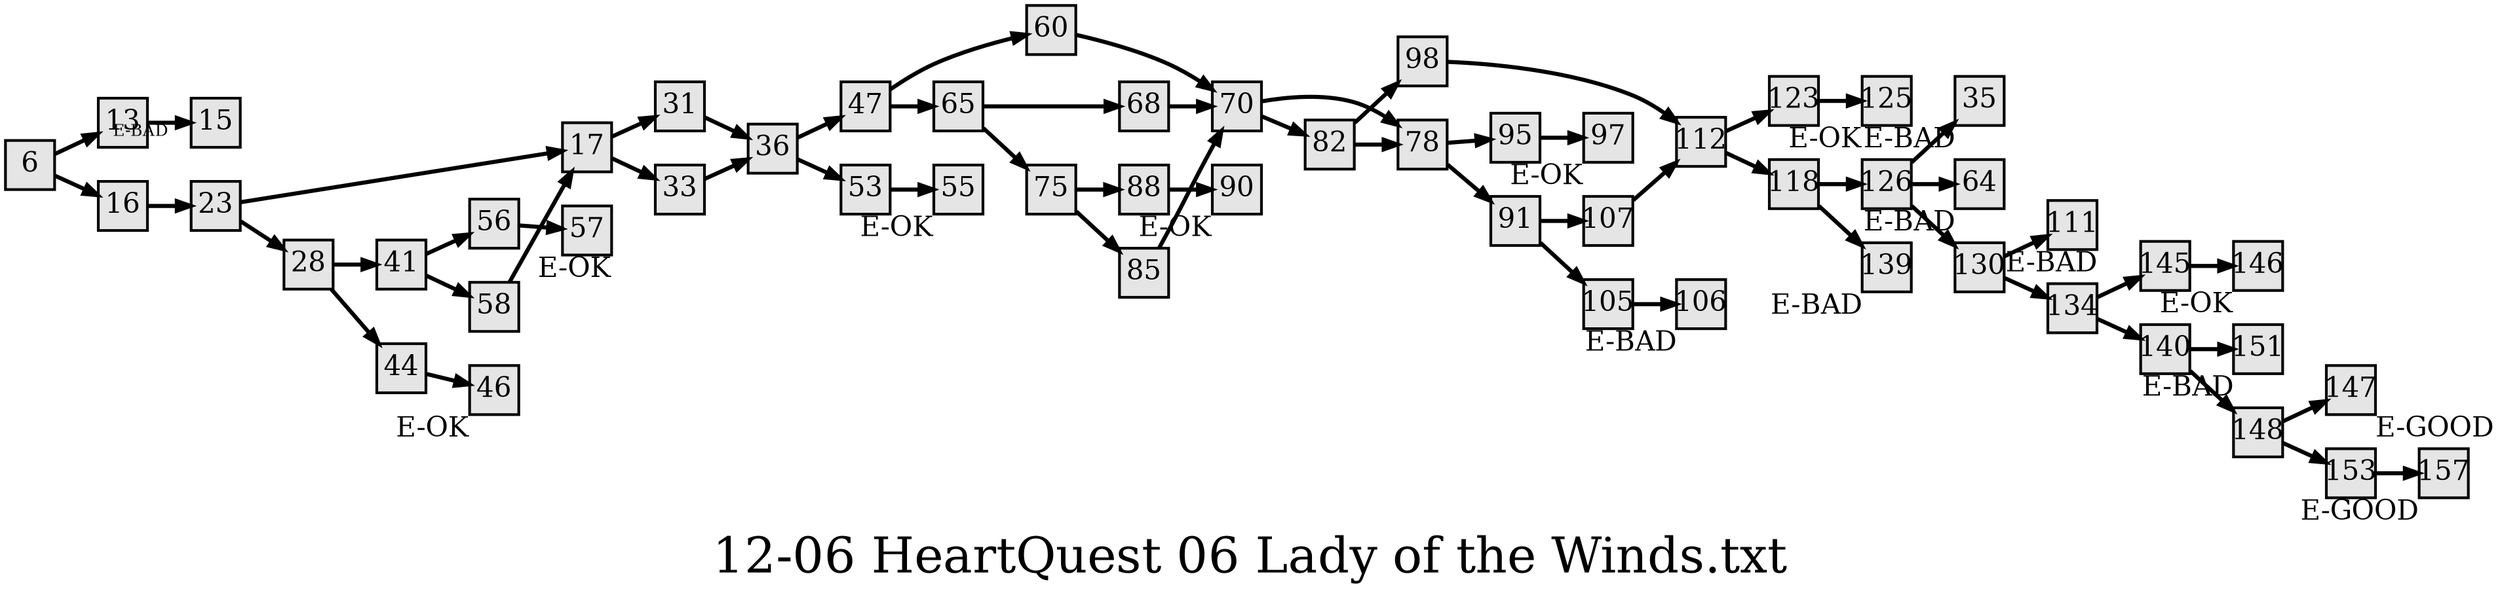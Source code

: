 digraph g{
  graph [ label="12-06 HeartQuest 06 Lady of the Winds.txt" rankdir=LR, ordering=out, fontsize=36, nodesep="0.35", ranksep="0.45"];
  node  [shape=rect, penwidth=2, fontsize=20, style=filled, fillcolor=grey90, margin="0,0", labelfloat=true, regular=true, fixedsize=true];
  edge  [labelfloat=true, penwidth=3, fontsize=12];
  // ---;
  // group  : Katz;
  // id     :;
  // gbid   :;
  // series :;
  // title  :;
  // author :;
  // credit:;
  // - name : Juliet Way-Henthorne;
  // role : encoder;
  // date : 2017-09-08;
  // - name : Jeremy Douglass;
  // role : editor;
  // date : 2017-10-19;
  // render:;
  // - name   : ?;
  // styles : ?;
  // engine : dot;
  // comment: >;
  
  // ---;
  
  6 -> 13;
  6 -> 16;
  13 -> 15	[ xlabel="E-BAD" ];
  16 -> 23;
  17 -> 31;
  17 -> 33;
  23 -> 17;
  23 -> 28;
  28 -> 41;
  28 -> 44;
  31 -> 36;
  33 -> 36;
  35	[ xlabel="E-BAD" ];
  36 -> 47;
  36 -> 53;
  41 -> 56;
  41 -> 58;
  44 -> 46;
  46	[ xlabel="E-OK" ];
  47 -> 60;
  47 -> 65;
  53 -> 55;
  55	[ xlabel="E-OK" ];
  56 -> 57;
  57	[ xlabel="E-OK" ];
  58 -> 17;
  60 -> 70;
  64	[ xlabel="E-BAD" ];
  65 -> 68;
  65 -> 75;
  68 -> 70;
  70 -> 78;
  70 -> 82;
  75 -> 88;
  75 -> 85;
  78 -> 95;
  78 -> 91;
  82 -> 98;
  82 -> 78;
  85 -> 70;
  88 -> 90;
  90	[ xlabel="E-OK" ];
  91 -> 107;
  91 -> 105;
  95 -> 97;
  97	[ xlabel="E-OK" ];
  98 -> 112;
  105 -> 106;
  106	[ xlabel="E-BAD" ];
  107 -> 112;
  111	[ xlabel="E-BAD" ];
  112 -> 123;
  112 -> 118;
  118 -> 126;
  118 -> 139;
  123 -> 125;
  125	[ xlabel="E-OK" ];
  126 -> 35;
  126 -> 64;
  126 -> 130;
  130 -> 111;
  130 -> 134;
  134 -> 145;
  134 -> 140;
  139	[ xlabel="E-BAD" ];
  140 -> 151;
  140 -> 148;
  145 -> 146;
  146	[ xlabel="E-OK" ];
  147	[ xlabel="E-GOOD" ];
  148 -> 147;
  148 -> 153;
  151	[ xlabel="E-BAD" ];
  153 -> 157;
  157	[ xlabel="E-GOOD" ];
}

